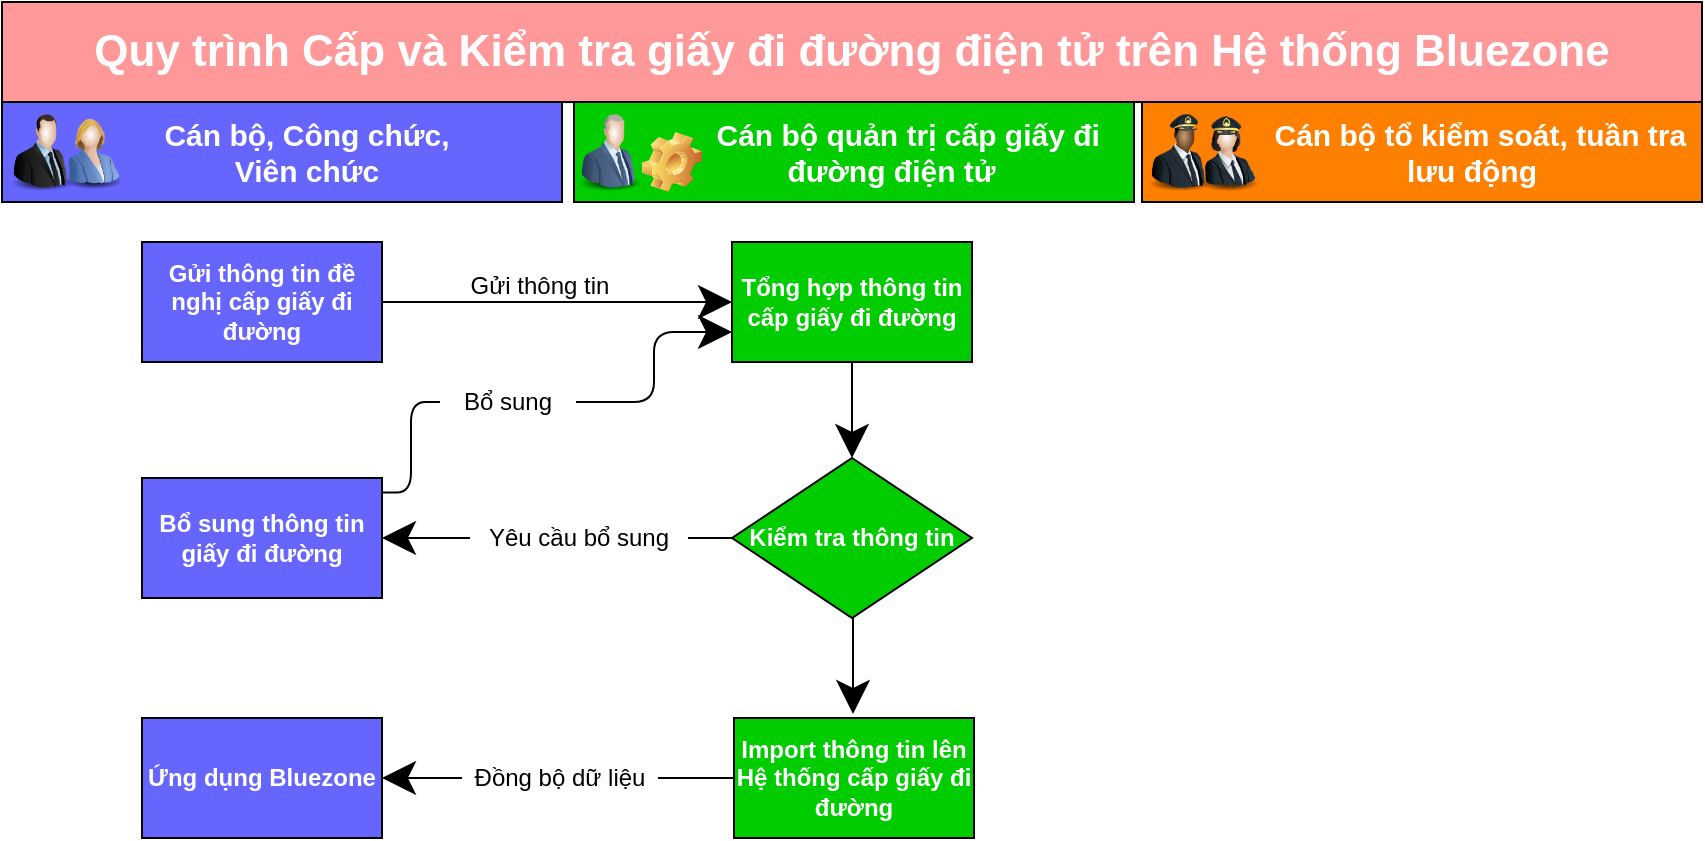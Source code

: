 <mxfile version="15.3.5" type="github">
  <diagram id="aXsHD7Z4nfJTBLjKKZMQ" name="Page-1">
    <mxGraphModel dx="1221" dy="681" grid="1" gridSize="10" guides="1" tooltips="1" connect="1" arrows="1" fold="1" page="1" pageScale="1" pageWidth="850" pageHeight="1100" math="0" shadow="0">
      <root>
        <mxCell id="0" />
        <mxCell id="1" parent="0" />
        <mxCell id="8f64qvsZTYQRd2PqQDZX-1" value="&lt;b&gt;&lt;font style=&quot;font-size: 22px&quot; color=&quot;#ffffff&quot;&gt;Quy trình Cấp và Kiểm tra giấy đi đường điện tử trên Hệ thống Bluezone&lt;/font&gt;&lt;/b&gt;" style="rounded=0;whiteSpace=wrap;html=1;hachureGap=4;pointerEvents=0;fillColor=#FF9999;" vertex="1" parent="1">
          <mxGeometry width="850" height="50" as="geometry" />
        </mxCell>
        <mxCell id="8f64qvsZTYQRd2PqQDZX-15" value="&lt;font color=&quot;#ffffff&quot; size=&quot;1&quot;&gt;&lt;b style=&quot;font-size: 15px&quot;&gt;&amp;nbsp; &amp;nbsp; &amp;nbsp; &amp;nbsp; &amp;nbsp; &amp;nbsp; &amp;nbsp; &amp;nbsp; &amp;nbsp; &amp;nbsp;Cán bộ, Công chức,&amp;nbsp; &amp;nbsp; &amp;nbsp; &amp;nbsp; &amp;nbsp; &amp;nbsp; &amp;nbsp; &amp;nbsp; &amp;nbsp; &amp;nbsp; Viên chức&lt;/b&gt;&lt;/font&gt;" style="rounded=0;whiteSpace=wrap;html=1;hachureGap=4;pointerEvents=0;fillColor=#6666FF;" vertex="1" parent="1">
          <mxGeometry y="50" width="280" height="50" as="geometry" />
        </mxCell>
        <mxCell id="8f64qvsZTYQRd2PqQDZX-16" value="&lt;font color=&quot;#ffffff&quot; size=&quot;1&quot;&gt;&lt;b style=&quot;font-size: 15px&quot;&gt;&amp;nbsp; &amp;nbsp; &amp;nbsp; &amp;nbsp; &amp;nbsp; &amp;nbsp; &amp;nbsp; &amp;nbsp; Cán bộ quản trị cấp giấy đi&amp;nbsp; &amp;nbsp; &amp;nbsp; &amp;nbsp; &amp;nbsp; &amp;nbsp; &amp;nbsp;đường điện tử&lt;/b&gt;&lt;/font&gt;" style="rounded=0;whiteSpace=wrap;html=1;hachureGap=4;pointerEvents=0;fillColor=#00CC00;" vertex="1" parent="1">
          <mxGeometry x="286" y="50" width="280" height="50" as="geometry" />
        </mxCell>
        <mxCell id="8f64qvsZTYQRd2PqQDZX-17" value="&lt;font color=&quot;#ffffff&quot; size=&quot;1&quot;&gt;&lt;b style=&quot;font-size: 15px&quot;&gt;&amp;nbsp; &amp;nbsp; &amp;nbsp; &amp;nbsp; &amp;nbsp; &amp;nbsp; &amp;nbsp; &amp;nbsp;Cán bộ tổ kiểm soát, tuần tra&amp;nbsp; &amp;nbsp; &amp;nbsp; &amp;nbsp; &amp;nbsp; &amp;nbsp; &amp;nbsp; lưu động&lt;/b&gt;&lt;/font&gt;" style="rounded=0;whiteSpace=wrap;html=1;hachureGap=4;pointerEvents=0;fillColor=#FF8000;" vertex="1" parent="1">
          <mxGeometry x="570" y="50" width="280" height="50" as="geometry" />
        </mxCell>
        <mxCell id="8f64qvsZTYQRd2PqQDZX-18" value="" style="image;html=1;image=img/lib/clip_art/people/Suit_Man_128x128.png;hachureGap=4;pointerEvents=0;fillColor=#00CC00;" vertex="1" parent="1">
          <mxGeometry y="55" width="40" height="40" as="geometry" />
        </mxCell>
        <mxCell id="8f64qvsZTYQRd2PqQDZX-20" value="" style="image;html=1;image=img/lib/clip_art/people/Suit_Woman_Blue_128x128.png;hachureGap=4;pointerEvents=0;fillColor=#00CC00;" vertex="1" parent="1">
          <mxGeometry x="25" y="54" width="40" height="40" as="geometry" />
        </mxCell>
        <mxCell id="8f64qvsZTYQRd2PqQDZX-21" value="" style="image;html=1;image=img/lib/clip_art/people/Suit_Man_Blue_128x128.png;hachureGap=4;pointerEvents=0;fillColor=#00CC00;" vertex="1" parent="1">
          <mxGeometry x="284" y="55" width="40" height="40" as="geometry" />
        </mxCell>
        <mxCell id="8f64qvsZTYQRd2PqQDZX-22" value="" style="shape=image;html=1;verticalLabelPosition=bottom;verticalAlign=top;imageAspect=0;image=img/clipart/Gear_128x128.png;hachureGap=4;pointerEvents=0;fillColor=#00CC00;" vertex="1" parent="1">
          <mxGeometry x="320" y="65" width="30" height="30" as="geometry" />
        </mxCell>
        <mxCell id="8f64qvsZTYQRd2PqQDZX-23" value="" style="image;html=1;image=img/lib/clip_art/people/Pilot_Man_Black_128x128.png;hachureGap=4;pointerEvents=0;fillColor=#00CC00;" vertex="1" parent="1">
          <mxGeometry x="564" y="55" width="50" height="40" as="geometry" />
        </mxCell>
        <mxCell id="8f64qvsZTYQRd2PqQDZX-24" value="" style="image;html=1;image=img/lib/clip_art/people/Pilot_Woman_128x128.png;hachureGap=4;pointerEvents=0;fillColor=#00CC00;" vertex="1" parent="1">
          <mxGeometry x="583" y="55" width="60" height="40" as="geometry" />
        </mxCell>
        <mxCell id="8f64qvsZTYQRd2PqQDZX-26" value="&lt;font color=&quot;#ffffff&quot;&gt;&lt;b&gt;Gửi thông tin đề nghị cấp giấy đi đường&lt;/b&gt;&lt;/font&gt;" style="rounded=0;whiteSpace=wrap;html=1;hachureGap=4;pointerEvents=0;fillColor=#6666FF;" vertex="1" parent="1">
          <mxGeometry x="70" y="120" width="120" height="60" as="geometry" />
        </mxCell>
        <mxCell id="8f64qvsZTYQRd2PqQDZX-27" value="&lt;font color=&quot;#ffffff&quot;&gt;&lt;b&gt;Tổng hợp thông tin cấp giấy đi đường&lt;/b&gt;&lt;/font&gt;" style="rounded=0;whiteSpace=wrap;html=1;hachureGap=4;pointerEvents=0;fillColor=#00CC00;" vertex="1" parent="1">
          <mxGeometry x="365" y="120" width="120" height="60" as="geometry" />
        </mxCell>
        <mxCell id="8f64qvsZTYQRd2PqQDZX-28" value="&lt;b&gt;&lt;font color=&quot;#ffffff&quot;&gt;Kiểm tra thông tin&lt;/font&gt;&lt;/b&gt;" style="rhombus;whiteSpace=wrap;html=1;hachureGap=4;pointerEvents=0;fillColor=#00CC00;" vertex="1" parent="1">
          <mxGeometry x="365" y="228" width="120" height="80" as="geometry" />
        </mxCell>
        <mxCell id="8f64qvsZTYQRd2PqQDZX-29" value="&lt;font color=&quot;#ffffff&quot;&gt;&lt;b&gt;Bổ sung thông tin giấy đi đường&lt;/b&gt;&lt;/font&gt;" style="rounded=0;whiteSpace=wrap;html=1;hachureGap=4;pointerEvents=0;fillColor=#6666FF;" vertex="1" parent="1">
          <mxGeometry x="70" y="238" width="120" height="60" as="geometry" />
        </mxCell>
        <mxCell id="8f64qvsZTYQRd2PqQDZX-33" value="" style="edgeStyle=elbowEdgeStyle;elbow=horizontal;endArrow=classic;html=1;startSize=14;endSize=14;targetPerimeterSpacing=8;entryX=0;entryY=0.75;entryDx=0;entryDy=0;startArrow=none;" edge="1" parent="1" target="8f64qvsZTYQRd2PqQDZX-27">
          <mxGeometry width="50" height="50" relative="1" as="geometry">
            <mxPoint x="287" y="200" as="sourcePoint" />
            <mxPoint x="350" y="170" as="targetPoint" />
          </mxGeometry>
        </mxCell>
        <mxCell id="8f64qvsZTYQRd2PqQDZX-34" value="" style="endArrow=classic;html=1;startSize=14;endSize=14;targetPerimeterSpacing=8;exitX=0;exitY=0.5;exitDx=0;exitDy=0;entryX=1;entryY=0.5;entryDx=0;entryDy=0;startArrow=none;" edge="1" parent="1" source="8f64qvsZTYQRd2PqQDZX-40" target="8f64qvsZTYQRd2PqQDZX-29">
          <mxGeometry width="50" height="50" relative="1" as="geometry">
            <mxPoint x="300" y="220" as="sourcePoint" />
            <mxPoint x="350" y="170" as="targetPoint" />
          </mxGeometry>
        </mxCell>
        <mxCell id="8f64qvsZTYQRd2PqQDZX-35" value="" style="endArrow=classic;html=1;startSize=14;endSize=14;sourcePerimeterSpacing=8;targetPerimeterSpacing=8;exitX=1;exitY=0.5;exitDx=0;exitDy=0;entryX=0;entryY=0.5;entryDx=0;entryDy=0;" edge="1" parent="1" source="8f64qvsZTYQRd2PqQDZX-26" target="8f64qvsZTYQRd2PqQDZX-27">
          <mxGeometry width="50" height="50" relative="1" as="geometry">
            <mxPoint x="300" y="220" as="sourcePoint" />
            <mxPoint x="350" y="170" as="targetPoint" />
          </mxGeometry>
        </mxCell>
        <mxCell id="8f64qvsZTYQRd2PqQDZX-37" value="Gửi thông tin" style="text;html=1;strokeColor=none;fillColor=none;align=center;verticalAlign=middle;whiteSpace=wrap;rounded=0;hachureGap=4;pointerEvents=0;" vertex="1" parent="1">
          <mxGeometry x="219" y="132" width="100" height="20" as="geometry" />
        </mxCell>
        <mxCell id="8f64qvsZTYQRd2PqQDZX-38" value="&lt;font color=&quot;#ffffff&quot;&gt;&lt;b&gt;Import thông tin lên Hệ thống cấp giấy đi đường&lt;/b&gt;&lt;/font&gt;" style="rounded=0;whiteSpace=wrap;html=1;hachureGap=4;pointerEvents=0;fillColor=#00CC00;" vertex="1" parent="1">
          <mxGeometry x="366" y="358" width="120" height="60" as="geometry" />
        </mxCell>
        <mxCell id="8f64qvsZTYQRd2PqQDZX-39" value="&lt;font color=&quot;#ffffff&quot;&gt;&lt;b&gt;Ứng dụng Bluezone&lt;/b&gt;&lt;/font&gt;" style="rounded=0;whiteSpace=wrap;html=1;hachureGap=4;pointerEvents=0;fillColor=#6666FF;" vertex="1" parent="1">
          <mxGeometry x="70" y="358" width="120" height="60" as="geometry" />
        </mxCell>
        <mxCell id="8f64qvsZTYQRd2PqQDZX-41" value="" style="endArrow=classic;html=1;startSize=14;endSize=14;sourcePerimeterSpacing=8;targetPerimeterSpacing=8;exitX=0.5;exitY=1;exitDx=0;exitDy=0;entryX=0.5;entryY=0;entryDx=0;entryDy=0;" edge="1" parent="1" source="8f64qvsZTYQRd2PqQDZX-27" target="8f64qvsZTYQRd2PqQDZX-28">
          <mxGeometry width="50" height="50" relative="1" as="geometry">
            <mxPoint x="300" y="300" as="sourcePoint" />
            <mxPoint x="350" y="250" as="targetPoint" />
          </mxGeometry>
        </mxCell>
        <mxCell id="8f64qvsZTYQRd2PqQDZX-40" value="Yêu cầu bổ sung" style="text;html=1;strokeColor=none;fillColor=none;align=center;verticalAlign=middle;whiteSpace=wrap;rounded=0;hachureGap=4;pointerEvents=0;" vertex="1" parent="1">
          <mxGeometry x="234" y="258" width="109" height="20" as="geometry" />
        </mxCell>
        <mxCell id="8f64qvsZTYQRd2PqQDZX-42" value="" style="endArrow=none;html=1;startSize=14;endSize=14;sourcePerimeterSpacing=8;exitX=0;exitY=0.5;exitDx=0;exitDy=0;entryX=1;entryY=0.5;entryDx=0;entryDy=0;" edge="1" parent="1" source="8f64qvsZTYQRd2PqQDZX-28" target="8f64qvsZTYQRd2PqQDZX-40">
          <mxGeometry width="50" height="50" relative="1" as="geometry">
            <mxPoint x="365" y="268" as="sourcePoint" />
            <mxPoint x="190" y="268" as="targetPoint" />
          </mxGeometry>
        </mxCell>
        <mxCell id="8f64qvsZTYQRd2PqQDZX-36" value="Bổ sung" style="text;html=1;strokeColor=none;fillColor=none;align=center;verticalAlign=middle;whiteSpace=wrap;rounded=0;hachureGap=4;pointerEvents=0;" vertex="1" parent="1">
          <mxGeometry x="219" y="190" width="68" height="20" as="geometry" />
        </mxCell>
        <mxCell id="8f64qvsZTYQRd2PqQDZX-43" value="" style="edgeStyle=elbowEdgeStyle;elbow=horizontal;endArrow=none;html=1;startSize=14;endSize=14;sourcePerimeterSpacing=8;exitX=1.001;exitY=0.12;exitDx=0;exitDy=0;exitPerimeter=0;" edge="1" parent="1" source="8f64qvsZTYQRd2PqQDZX-29" target="8f64qvsZTYQRd2PqQDZX-36">
          <mxGeometry width="50" height="50" relative="1" as="geometry">
            <mxPoint x="190.12" y="245.2" as="sourcePoint" />
            <mxPoint x="365" y="165" as="targetPoint" />
          </mxGeometry>
        </mxCell>
        <mxCell id="8f64qvsZTYQRd2PqQDZX-45" value="" style="endArrow=classic;html=1;startSize=14;endSize=14;sourcePerimeterSpacing=8;targetPerimeterSpacing=8;exitX=0.5;exitY=1;exitDx=0;exitDy=0;entryX=0.5;entryY=0;entryDx=0;entryDy=0;" edge="1" parent="1">
          <mxGeometry width="50" height="50" relative="1" as="geometry">
            <mxPoint x="425.5" y="308" as="sourcePoint" />
            <mxPoint x="425.5" y="356" as="targetPoint" />
          </mxGeometry>
        </mxCell>
        <mxCell id="8f64qvsZTYQRd2PqQDZX-46" value="" style="endArrow=classic;html=1;startSize=14;endSize=14;targetPerimeterSpacing=8;exitX=0;exitY=0.5;exitDx=0;exitDy=0;entryX=1;entryY=0.5;entryDx=0;entryDy=0;startArrow=none;" edge="1" parent="1" source="8f64qvsZTYQRd2PqQDZX-47" target="8f64qvsZTYQRd2PqQDZX-39">
          <mxGeometry width="50" height="50" relative="1" as="geometry">
            <mxPoint x="244" y="278" as="sourcePoint" />
            <mxPoint x="200" y="278" as="targetPoint" />
            <Array as="points" />
          </mxGeometry>
        </mxCell>
        <mxCell id="8f64qvsZTYQRd2PqQDZX-47" value="Đồng bộ dữ liệu" style="text;html=1;strokeColor=none;fillColor=none;align=center;verticalAlign=middle;whiteSpace=wrap;rounded=0;hachureGap=4;pointerEvents=0;" vertex="1" parent="1">
          <mxGeometry x="230" y="378" width="98" height="20" as="geometry" />
        </mxCell>
        <mxCell id="8f64qvsZTYQRd2PqQDZX-48" value="" style="endArrow=none;html=1;startSize=14;endSize=14;exitX=0;exitY=0.5;exitDx=0;exitDy=0;entryX=1;entryY=0.5;entryDx=0;entryDy=0;startArrow=none;" edge="1" parent="1" source="8f64qvsZTYQRd2PqQDZX-38" target="8f64qvsZTYQRd2PqQDZX-47">
          <mxGeometry width="50" height="50" relative="1" as="geometry">
            <mxPoint x="366" y="388" as="sourcePoint" />
            <mxPoint x="190" y="388" as="targetPoint" />
            <Array as="points" />
          </mxGeometry>
        </mxCell>
      </root>
    </mxGraphModel>
  </diagram>
</mxfile>
